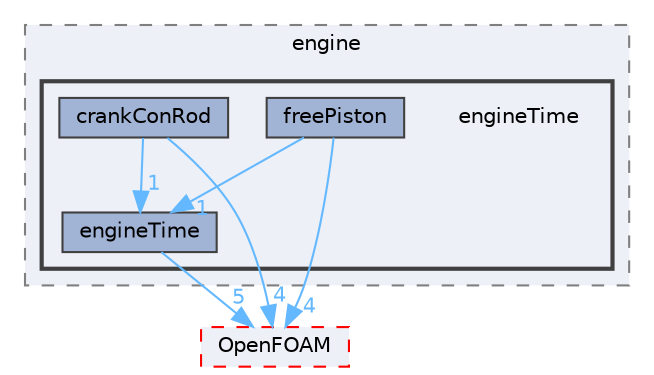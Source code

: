 digraph "src/engine/engineTime"
{
 // LATEX_PDF_SIZE
  bgcolor="transparent";
  edge [fontname=Helvetica,fontsize=10,labelfontname=Helvetica,labelfontsize=10];
  node [fontname=Helvetica,fontsize=10,shape=box,height=0.2,width=0.4];
  compound=true
  subgraph clusterdir_2052808828190f934b76e979ee65af8a {
    graph [ bgcolor="#edf0f7", pencolor="grey50", label="engine", fontname=Helvetica,fontsize=10 style="filled,dashed", URL="dir_2052808828190f934b76e979ee65af8a.html",tooltip=""]
  subgraph clusterdir_b0bd96e4d3043d52ea0ba0fcf8407c96 {
    graph [ bgcolor="#edf0f7", pencolor="grey25", label="", fontname=Helvetica,fontsize=10 style="filled,bold", URL="dir_b0bd96e4d3043d52ea0ba0fcf8407c96.html",tooltip=""]
    dir_b0bd96e4d3043d52ea0ba0fcf8407c96 [shape=plaintext, label="engineTime"];
  dir_57f3647a8c31ed09ac11041a77054f3d [label="crankConRod", fillcolor="#a2b4d6", color="grey25", style="filled", URL="dir_57f3647a8c31ed09ac11041a77054f3d.html",tooltip=""];
  dir_9bda9308fe610d21fdfcd91e60007f9c [label="engineTime", fillcolor="#a2b4d6", color="grey25", style="filled", URL="dir_9bda9308fe610d21fdfcd91e60007f9c.html",tooltip=""];
  dir_dbb5f61bd8e58b2761acc80ed720b03c [label="freePiston", fillcolor="#a2b4d6", color="grey25", style="filled", URL="dir_dbb5f61bd8e58b2761acc80ed720b03c.html",tooltip=""];
  }
  }
  dir_c5473ff19b20e6ec4dfe5c310b3778a8 [label="OpenFOAM", fillcolor="#edf0f7", color="red", style="filled,dashed", URL="dir_c5473ff19b20e6ec4dfe5c310b3778a8.html",tooltip=""];
  dir_57f3647a8c31ed09ac11041a77054f3d->dir_9bda9308fe610d21fdfcd91e60007f9c [headlabel="1", labeldistance=1.5 headhref="dir_000723_001153.html" href="dir_000723_001153.html" color="steelblue1" fontcolor="steelblue1"];
  dir_57f3647a8c31ed09ac11041a77054f3d->dir_c5473ff19b20e6ec4dfe5c310b3778a8 [headlabel="4", labeldistance=1.5 headhref="dir_000723_002695.html" href="dir_000723_002695.html" color="steelblue1" fontcolor="steelblue1"];
  dir_9bda9308fe610d21fdfcd91e60007f9c->dir_c5473ff19b20e6ec4dfe5c310b3778a8 [headlabel="5", labeldistance=1.5 headhref="dir_001153_002695.html" href="dir_001153_002695.html" color="steelblue1" fontcolor="steelblue1"];
  dir_dbb5f61bd8e58b2761acc80ed720b03c->dir_9bda9308fe610d21fdfcd91e60007f9c [headlabel="1", labeldistance=1.5 headhref="dir_001489_001153.html" href="dir_001489_001153.html" color="steelblue1" fontcolor="steelblue1"];
  dir_dbb5f61bd8e58b2761acc80ed720b03c->dir_c5473ff19b20e6ec4dfe5c310b3778a8 [headlabel="4", labeldistance=1.5 headhref="dir_001489_002695.html" href="dir_001489_002695.html" color="steelblue1" fontcolor="steelblue1"];
}
